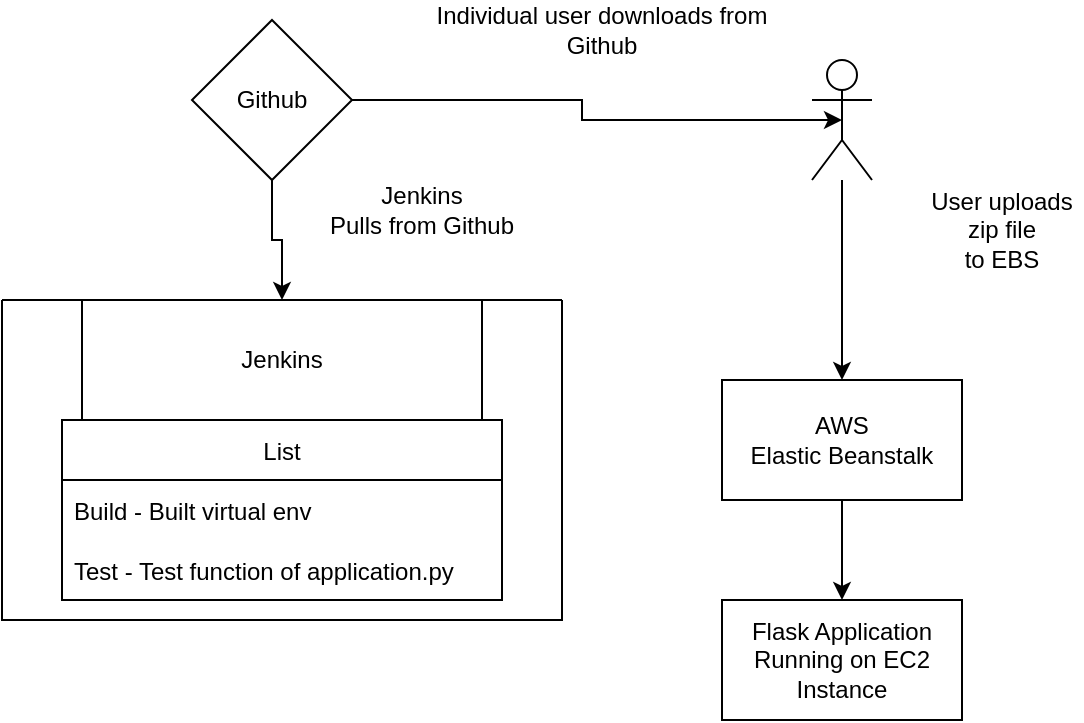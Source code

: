 <mxfile version="20.5.1" type="github">
  <diagram id="NX0NXi5nA3ZRsXf8iZ22" name="Page-1">
    <mxGraphModel dx="1422" dy="790" grid="1" gridSize="10" guides="1" tooltips="1" connect="1" arrows="1" fold="1" page="1" pageScale="1" pageWidth="850" pageHeight="1100" math="0" shadow="0">
      <root>
        <mxCell id="0" />
        <mxCell id="1" parent="0" />
        <mxCell id="4j1aJU8eNNWgj_-eCZfe-10" value="" style="edgeStyle=orthogonalEdgeStyle;rounded=0;orthogonalLoop=1;jettySize=auto;html=1;" edge="1" parent="1" source="4j1aJU8eNNWgj_-eCZfe-1" target="4j1aJU8eNNWgj_-eCZfe-9">
          <mxGeometry relative="1" as="geometry" />
        </mxCell>
        <mxCell id="4j1aJU8eNNWgj_-eCZfe-19" style="edgeStyle=orthogonalEdgeStyle;rounded=0;orthogonalLoop=1;jettySize=auto;html=1;entryX=0.5;entryY=0.5;entryDx=0;entryDy=0;entryPerimeter=0;" edge="1" parent="1" source="4j1aJU8eNNWgj_-eCZfe-1" target="4j1aJU8eNNWgj_-eCZfe-15">
          <mxGeometry relative="1" as="geometry" />
        </mxCell>
        <mxCell id="4j1aJU8eNNWgj_-eCZfe-1" value="Github" style="rhombus;whiteSpace=wrap;html=1;" vertex="1" parent="1">
          <mxGeometry x="115" y="30" width="80" height="80" as="geometry" />
        </mxCell>
        <mxCell id="4j1aJU8eNNWgj_-eCZfe-8" value="" style="swimlane;startSize=0;" vertex="1" parent="1">
          <mxGeometry x="20" y="170" width="280" height="160" as="geometry" />
        </mxCell>
        <mxCell id="4j1aJU8eNNWgj_-eCZfe-9" value="Jenkins" style="rounded=0;whiteSpace=wrap;html=1;" vertex="1" parent="4j1aJU8eNNWgj_-eCZfe-8">
          <mxGeometry x="40" width="200" height="60" as="geometry" />
        </mxCell>
        <mxCell id="4j1aJU8eNNWgj_-eCZfe-11" value="List" style="swimlane;fontStyle=0;childLayout=stackLayout;horizontal=1;startSize=30;horizontalStack=0;resizeParent=1;resizeParentMax=0;resizeLast=0;collapsible=1;marginBottom=0;" vertex="1" parent="4j1aJU8eNNWgj_-eCZfe-8">
          <mxGeometry x="30" y="60" width="220" height="90" as="geometry" />
        </mxCell>
        <mxCell id="4j1aJU8eNNWgj_-eCZfe-12" value="Build - Built virtual env" style="text;strokeColor=none;fillColor=none;align=left;verticalAlign=middle;spacingLeft=4;spacingRight=4;overflow=hidden;points=[[0,0.5],[1,0.5]];portConstraint=eastwest;rotatable=0;" vertex="1" parent="4j1aJU8eNNWgj_-eCZfe-11">
          <mxGeometry y="30" width="220" height="30" as="geometry" />
        </mxCell>
        <mxCell id="4j1aJU8eNNWgj_-eCZfe-13" value="Test - Test function of application.py" style="text;strokeColor=none;fillColor=none;align=left;verticalAlign=middle;spacingLeft=4;spacingRight=4;overflow=hidden;points=[[0,0.5],[1,0.5]];portConstraint=eastwest;rotatable=0;" vertex="1" parent="4j1aJU8eNNWgj_-eCZfe-11">
          <mxGeometry y="60" width="220" height="30" as="geometry" />
        </mxCell>
        <mxCell id="4j1aJU8eNNWgj_-eCZfe-28" style="edgeStyle=orthogonalEdgeStyle;rounded=0;orthogonalLoop=1;jettySize=auto;html=1;entryX=0.5;entryY=0;entryDx=0;entryDy=0;" edge="1" parent="1" source="4j1aJU8eNNWgj_-eCZfe-15" target="4j1aJU8eNNWgj_-eCZfe-27">
          <mxGeometry relative="1" as="geometry" />
        </mxCell>
        <mxCell id="4j1aJU8eNNWgj_-eCZfe-15" value="" style="shape=umlActor;verticalLabelPosition=bottom;verticalAlign=top;html=1;outlineConnect=0;" vertex="1" parent="1">
          <mxGeometry x="425" y="50" width="30" height="60" as="geometry" />
        </mxCell>
        <mxCell id="4j1aJU8eNNWgj_-eCZfe-21" value="&lt;div&gt;Jenkins&lt;/div&gt;&lt;div&gt;Pulls from Github&lt;br&gt;&lt;/div&gt;" style="text;html=1;strokeColor=none;fillColor=none;align=center;verticalAlign=middle;whiteSpace=wrap;rounded=0;" vertex="1" parent="1">
          <mxGeometry x="180" y="110" width="100" height="30" as="geometry" />
        </mxCell>
        <mxCell id="4j1aJU8eNNWgj_-eCZfe-22" value="Individual user downloads from Github" style="text;html=1;strokeColor=none;fillColor=none;align=center;verticalAlign=middle;whiteSpace=wrap;rounded=0;" vertex="1" parent="1">
          <mxGeometry x="230" y="20" width="180" height="30" as="geometry" />
        </mxCell>
        <mxCell id="4j1aJU8eNNWgj_-eCZfe-31" value="" style="edgeStyle=orthogonalEdgeStyle;rounded=0;orthogonalLoop=1;jettySize=auto;html=1;" edge="1" parent="1" source="4j1aJU8eNNWgj_-eCZfe-27" target="4j1aJU8eNNWgj_-eCZfe-30">
          <mxGeometry relative="1" as="geometry" />
        </mxCell>
        <mxCell id="4j1aJU8eNNWgj_-eCZfe-27" value="&lt;div&gt;AWS&lt;/div&gt;&lt;div&gt;Elastic Beanstalk&lt;br&gt;&lt;/div&gt;" style="rounded=0;whiteSpace=wrap;html=1;" vertex="1" parent="1">
          <mxGeometry x="380" y="210" width="120" height="60" as="geometry" />
        </mxCell>
        <mxCell id="4j1aJU8eNNWgj_-eCZfe-29" value="&lt;div&gt;User uploads&lt;/div&gt;&lt;div&gt;zip file&lt;/div&gt;&lt;div&gt;to EBS&lt;br&gt;&lt;/div&gt;" style="text;html=1;strokeColor=none;fillColor=none;align=center;verticalAlign=middle;whiteSpace=wrap;rounded=0;" vertex="1" parent="1">
          <mxGeometry x="480" y="110" width="80" height="50" as="geometry" />
        </mxCell>
        <mxCell id="4j1aJU8eNNWgj_-eCZfe-30" value="&lt;div&gt;Flask Application&lt;/div&gt;&lt;div&gt;Running on EC2&lt;/div&gt;&lt;div&gt;Instance&lt;br&gt;&lt;/div&gt;" style="rounded=0;whiteSpace=wrap;html=1;" vertex="1" parent="1">
          <mxGeometry x="380" y="320" width="120" height="60" as="geometry" />
        </mxCell>
      </root>
    </mxGraphModel>
  </diagram>
</mxfile>
